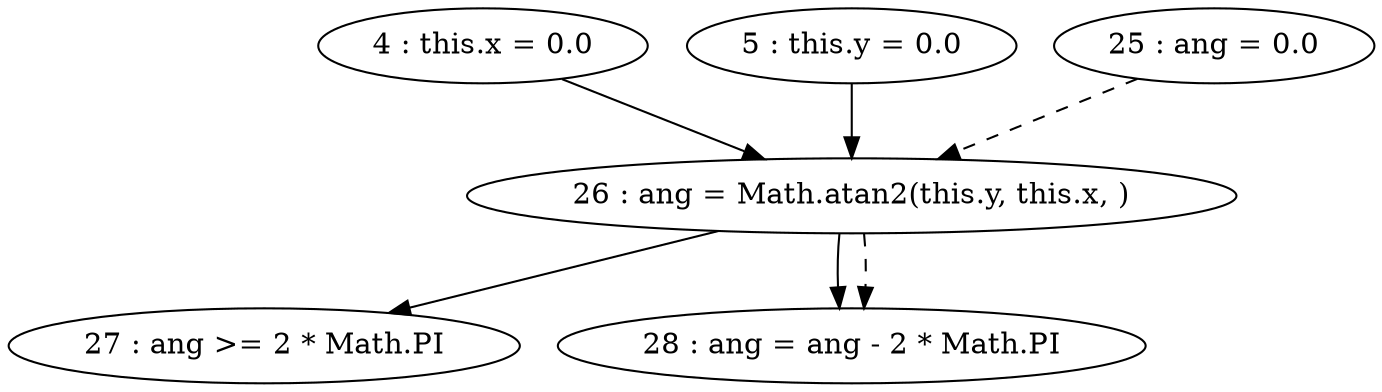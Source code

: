 digraph G {
"4 : this.x = 0.0"
"4 : this.x = 0.0" -> "26 : ang = Math.atan2(this.y, this.x, )"
"5 : this.y = 0.0"
"5 : this.y = 0.0" -> "26 : ang = Math.atan2(this.y, this.x, )"
"25 : ang = 0.0"
"25 : ang = 0.0" -> "26 : ang = Math.atan2(this.y, this.x, )" [style=dashed]
"26 : ang = Math.atan2(this.y, this.x, )"
"26 : ang = Math.atan2(this.y, this.x, )" -> "27 : ang >= 2 * Math.PI"
"26 : ang = Math.atan2(this.y, this.x, )" -> "28 : ang = ang - 2 * Math.PI"
"26 : ang = Math.atan2(this.y, this.x, )" -> "28 : ang = ang - 2 * Math.PI" [style=dashed]
"27 : ang >= 2 * Math.PI"
"28 : ang = ang - 2 * Math.PI"
}